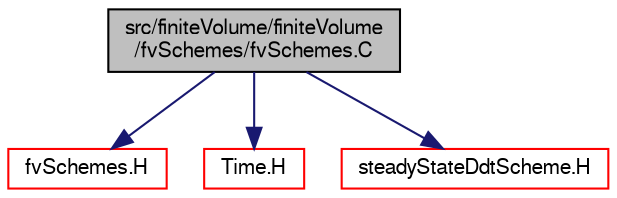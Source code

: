 digraph "src/finiteVolume/finiteVolume/fvSchemes/fvSchemes.C"
{
  bgcolor="transparent";
  edge [fontname="FreeSans",fontsize="10",labelfontname="FreeSans",labelfontsize="10"];
  node [fontname="FreeSans",fontsize="10",shape=record];
  Node0 [label="src/finiteVolume/finiteVolume\l/fvSchemes/fvSchemes.C",height=0.2,width=0.4,color="black", fillcolor="grey75", style="filled", fontcolor="black"];
  Node0 -> Node1 [color="midnightblue",fontsize="10",style="solid",fontname="FreeSans"];
  Node1 [label="fvSchemes.H",height=0.2,width=0.4,color="red",URL="$a03089.html"];
  Node0 -> Node86 [color="midnightblue",fontsize="10",style="solid",fontname="FreeSans"];
  Node86 [label="Time.H",height=0.2,width=0.4,color="red",URL="$a09311.html"];
  Node0 -> Node150 [color="midnightblue",fontsize="10",style="solid",fontname="FreeSans"];
  Node150 [label="steadyStateDdtScheme.H",height=0.2,width=0.4,color="red",URL="$a02894.html"];
}
